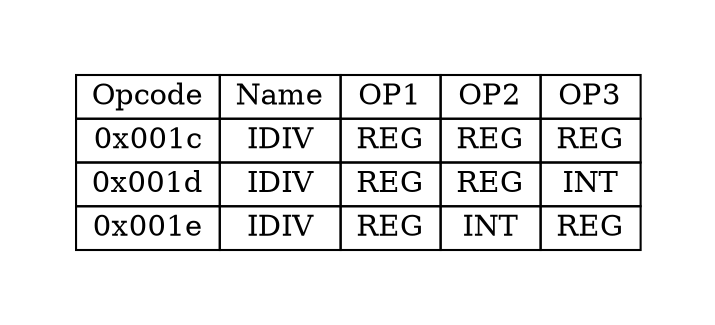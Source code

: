 digraph{
graph [pad="0.5", nodesep="0.5", ranksep="2" ]
node[shape=plain]
Foo [label=<
<table border="0" cellborder="1" cellspacing="0">
<tr><td> Opcode </td> <td> Name </td> <td> OP1 </td><td> OP2 </td><td> OP3 </td> </tr>
<tr><td> 0x001c </td><td> IDIV </td><td> REG </td><td> REG </td><td> REG </td> </tr>
<tr><td> 0x001d </td><td> IDIV </td><td> REG </td><td> REG </td><td> INT </td> </tr>
<tr><td> 0x001e </td><td> IDIV </td><td> REG </td><td> INT </td><td> REG </td> </tr>
</table>>];
}
